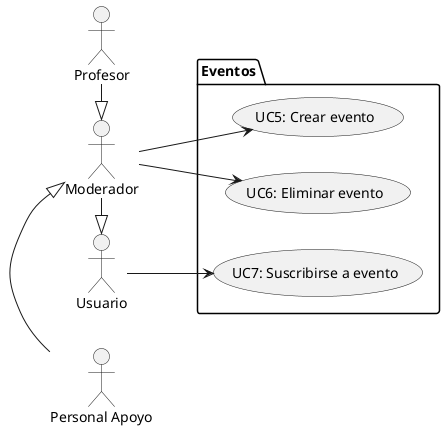 @startuml diagrama_casos_uso

' skinparam actorStyle awesome
left to right direction

:Usuario: as usuario
:Profesor: as profesor

:Personal Apoyo: as personal_apoyo
:Moderador: as moderador

moderador <|-right- personal_apoyo
usuario <|-left- moderador
moderador <|-left- profesor


package Eventos {
    usecase "UC5: Crear evento" as UC5
    usecase "UC6: Eliminar evento" as UC6
    usecase "UC7: Suscribirse a evento" as UC7
}


usuario --> UC7



moderador --> UC5
moderador --> UC6









@enduml